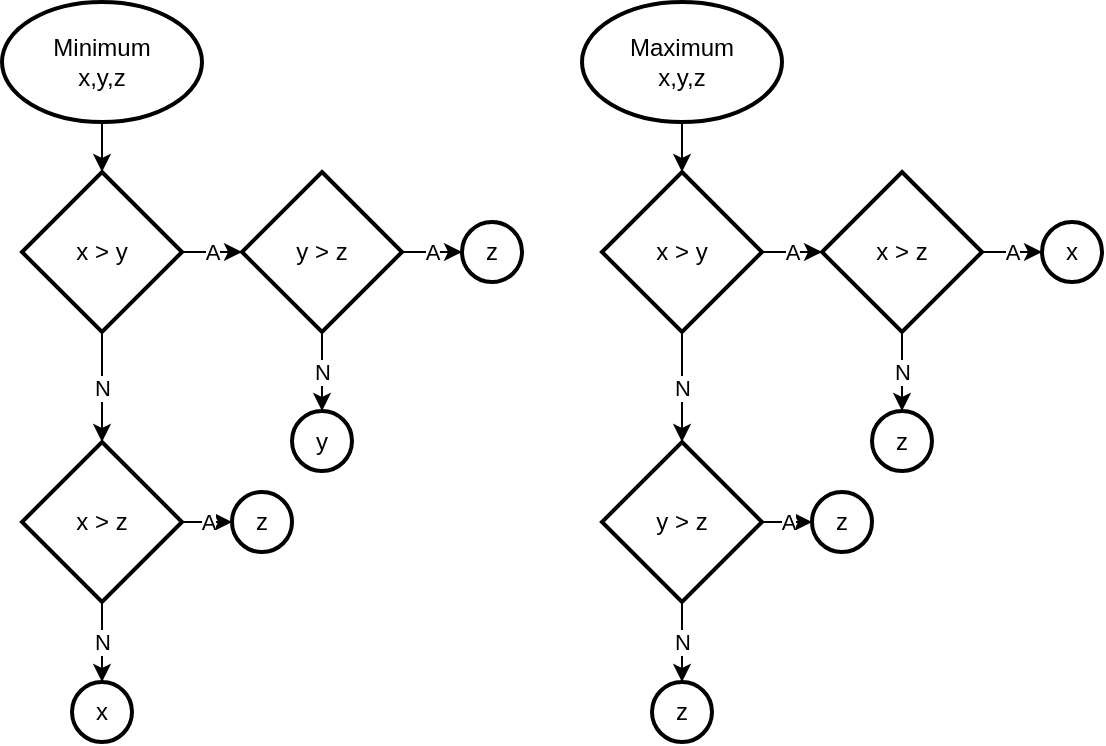 <mxfile version="20.4.0" type="device"><diagram id="C5RBs43oDa-KdzZeNtuy" name="Page-1"><mxGraphModel dx="957" dy="547" grid="1" gridSize="10" guides="1" tooltips="1" connect="1" arrows="1" fold="1" page="1" pageScale="1" pageWidth="827" pageHeight="1169" math="0" shadow="0"><root><mxCell id="WIyWlLk6GJQsqaUBKTNV-0"/><mxCell id="WIyWlLk6GJQsqaUBKTNV-1" parent="WIyWlLk6GJQsqaUBKTNV-0"/><mxCell id="VHNQuqdNMA1AErJRRVuN-2" value="" style="edgeStyle=orthogonalEdgeStyle;rounded=0;orthogonalLoop=1;jettySize=auto;html=1;" edge="1" parent="WIyWlLk6GJQsqaUBKTNV-1" source="VHNQuqdNMA1AErJRRVuN-0" target="VHNQuqdNMA1AErJRRVuN-1"><mxGeometry relative="1" as="geometry"/></mxCell><mxCell id="VHNQuqdNMA1AErJRRVuN-0" value="Minimum&lt;br&gt;x,y,z" style="strokeWidth=2;html=1;shape=mxgraph.flowchart.start_1;whiteSpace=wrap;" vertex="1" parent="WIyWlLk6GJQsqaUBKTNV-1"><mxGeometry x="360" y="380" width="100" height="60" as="geometry"/></mxCell><mxCell id="VHNQuqdNMA1AErJRRVuN-4" value="A" style="edgeStyle=orthogonalEdgeStyle;rounded=0;orthogonalLoop=1;jettySize=auto;html=1;" edge="1" parent="WIyWlLk6GJQsqaUBKTNV-1" source="VHNQuqdNMA1AErJRRVuN-1" target="VHNQuqdNMA1AErJRRVuN-3"><mxGeometry relative="1" as="geometry"/></mxCell><mxCell id="VHNQuqdNMA1AErJRRVuN-12" value="N" style="edgeStyle=orthogonalEdgeStyle;rounded=0;orthogonalLoop=1;jettySize=auto;html=1;entryX=0.5;entryY=0;entryDx=0;entryDy=0;" edge="1" parent="WIyWlLk6GJQsqaUBKTNV-1" source="VHNQuqdNMA1AErJRRVuN-1" target="VHNQuqdNMA1AErJRRVuN-11"><mxGeometry relative="1" as="geometry"><mxPoint x="410" y="585" as="targetPoint"/></mxGeometry></mxCell><mxCell id="VHNQuqdNMA1AErJRRVuN-1" value="x &amp;gt; y" style="rhombus;whiteSpace=wrap;html=1;strokeWidth=2;" vertex="1" parent="WIyWlLk6GJQsqaUBKTNV-1"><mxGeometry x="370" y="465" width="80" height="80" as="geometry"/></mxCell><mxCell id="VHNQuqdNMA1AErJRRVuN-6" value="A" style="edgeStyle=orthogonalEdgeStyle;rounded=0;orthogonalLoop=1;jettySize=auto;html=1;" edge="1" parent="WIyWlLk6GJQsqaUBKTNV-1" source="VHNQuqdNMA1AErJRRVuN-3" target="VHNQuqdNMA1AErJRRVuN-5"><mxGeometry relative="1" as="geometry"/></mxCell><mxCell id="VHNQuqdNMA1AErJRRVuN-8" value="N" style="edgeStyle=orthogonalEdgeStyle;rounded=0;orthogonalLoop=1;jettySize=auto;html=1;entryX=0.5;entryY=0;entryDx=0;entryDy=0;" edge="1" parent="WIyWlLk6GJQsqaUBKTNV-1" source="VHNQuqdNMA1AErJRRVuN-3" target="VHNQuqdNMA1AErJRRVuN-7"><mxGeometry relative="1" as="geometry"><mxPoint x="520" y="585" as="targetPoint"/></mxGeometry></mxCell><mxCell id="VHNQuqdNMA1AErJRRVuN-3" value="y &amp;gt; z" style="rhombus;whiteSpace=wrap;html=1;strokeWidth=2;" vertex="1" parent="WIyWlLk6GJQsqaUBKTNV-1"><mxGeometry x="480" y="465" width="80" height="80" as="geometry"/></mxCell><mxCell id="VHNQuqdNMA1AErJRRVuN-5" value="z" style="ellipse;whiteSpace=wrap;html=1;strokeWidth=2;" vertex="1" parent="WIyWlLk6GJQsqaUBKTNV-1"><mxGeometry x="590" y="490" width="30" height="30" as="geometry"/></mxCell><mxCell id="VHNQuqdNMA1AErJRRVuN-7" value="y" style="ellipse;whiteSpace=wrap;html=1;strokeWidth=2;" vertex="1" parent="WIyWlLk6GJQsqaUBKTNV-1"><mxGeometry x="505" y="584.5" width="30" height="30" as="geometry"/></mxCell><mxCell id="VHNQuqdNMA1AErJRRVuN-14" value="A" style="edgeStyle=orthogonalEdgeStyle;rounded=0;orthogonalLoop=1;jettySize=auto;html=1;entryX=0;entryY=0.5;entryDx=0;entryDy=0;" edge="1" parent="WIyWlLk6GJQsqaUBKTNV-1" source="VHNQuqdNMA1AErJRRVuN-11" target="VHNQuqdNMA1AErJRRVuN-15"><mxGeometry relative="1" as="geometry"><mxPoint x="530" y="680" as="targetPoint"/></mxGeometry></mxCell><mxCell id="VHNQuqdNMA1AErJRRVuN-17" value="N" style="edgeStyle=orthogonalEdgeStyle;rounded=0;orthogonalLoop=1;jettySize=auto;html=1;" edge="1" parent="WIyWlLk6GJQsqaUBKTNV-1" source="VHNQuqdNMA1AErJRRVuN-11" target="VHNQuqdNMA1AErJRRVuN-16"><mxGeometry relative="1" as="geometry"/></mxCell><mxCell id="VHNQuqdNMA1AErJRRVuN-11" value="x &amp;gt; z" style="rhombus;whiteSpace=wrap;html=1;strokeWidth=2;" vertex="1" parent="WIyWlLk6GJQsqaUBKTNV-1"><mxGeometry x="370" y="600" width="80" height="80" as="geometry"/></mxCell><mxCell id="VHNQuqdNMA1AErJRRVuN-15" value="z" style="ellipse;whiteSpace=wrap;html=1;strokeWidth=2;" vertex="1" parent="WIyWlLk6GJQsqaUBKTNV-1"><mxGeometry x="475" y="625" width="30" height="30" as="geometry"/></mxCell><mxCell id="VHNQuqdNMA1AErJRRVuN-16" value="x" style="ellipse;whiteSpace=wrap;html=1;strokeWidth=2;" vertex="1" parent="WIyWlLk6GJQsqaUBKTNV-1"><mxGeometry x="395" y="720" width="30" height="30" as="geometry"/></mxCell><mxCell id="VHNQuqdNMA1AErJRRVuN-18" value="" style="edgeStyle=orthogonalEdgeStyle;rounded=0;orthogonalLoop=1;jettySize=auto;html=1;" edge="1" parent="WIyWlLk6GJQsqaUBKTNV-1" source="VHNQuqdNMA1AErJRRVuN-19" target="VHNQuqdNMA1AErJRRVuN-22"><mxGeometry relative="1" as="geometry"/></mxCell><mxCell id="VHNQuqdNMA1AErJRRVuN-19" value="Maximum&lt;br&gt;x,y,z" style="strokeWidth=2;html=1;shape=mxgraph.flowchart.start_1;whiteSpace=wrap;" vertex="1" parent="WIyWlLk6GJQsqaUBKTNV-1"><mxGeometry x="650" y="380" width="100" height="60" as="geometry"/></mxCell><mxCell id="VHNQuqdNMA1AErJRRVuN-20" value="A" style="edgeStyle=orthogonalEdgeStyle;rounded=0;orthogonalLoop=1;jettySize=auto;html=1;" edge="1" parent="WIyWlLk6GJQsqaUBKTNV-1" source="VHNQuqdNMA1AErJRRVuN-22" target="VHNQuqdNMA1AErJRRVuN-25"><mxGeometry relative="1" as="geometry"/></mxCell><mxCell id="VHNQuqdNMA1AErJRRVuN-21" value="N" style="edgeStyle=orthogonalEdgeStyle;rounded=0;orthogonalLoop=1;jettySize=auto;html=1;entryX=0.5;entryY=0;entryDx=0;entryDy=0;" edge="1" parent="WIyWlLk6GJQsqaUBKTNV-1" source="VHNQuqdNMA1AErJRRVuN-22" target="VHNQuqdNMA1AErJRRVuN-30"><mxGeometry relative="1" as="geometry"><mxPoint x="700" y="585" as="targetPoint"/></mxGeometry></mxCell><mxCell id="VHNQuqdNMA1AErJRRVuN-22" value="x &amp;gt; y" style="rhombus;whiteSpace=wrap;html=1;strokeWidth=2;" vertex="1" parent="WIyWlLk6GJQsqaUBKTNV-1"><mxGeometry x="660" y="465" width="80" height="80" as="geometry"/></mxCell><mxCell id="VHNQuqdNMA1AErJRRVuN-23" value="A" style="edgeStyle=orthogonalEdgeStyle;rounded=0;orthogonalLoop=1;jettySize=auto;html=1;" edge="1" parent="WIyWlLk6GJQsqaUBKTNV-1" source="VHNQuqdNMA1AErJRRVuN-25" target="VHNQuqdNMA1AErJRRVuN-26"><mxGeometry relative="1" as="geometry"/></mxCell><mxCell id="VHNQuqdNMA1AErJRRVuN-24" value="N" style="edgeStyle=orthogonalEdgeStyle;rounded=0;orthogonalLoop=1;jettySize=auto;html=1;entryX=0.5;entryY=0;entryDx=0;entryDy=0;" edge="1" parent="WIyWlLk6GJQsqaUBKTNV-1" source="VHNQuqdNMA1AErJRRVuN-25" target="VHNQuqdNMA1AErJRRVuN-27"><mxGeometry relative="1" as="geometry"><mxPoint x="810" y="585" as="targetPoint"/></mxGeometry></mxCell><mxCell id="VHNQuqdNMA1AErJRRVuN-25" value="x &amp;gt; z" style="rhombus;whiteSpace=wrap;html=1;strokeWidth=2;" vertex="1" parent="WIyWlLk6GJQsqaUBKTNV-1"><mxGeometry x="770" y="465" width="80" height="80" as="geometry"/></mxCell><mxCell id="VHNQuqdNMA1AErJRRVuN-26" value="x" style="ellipse;whiteSpace=wrap;html=1;strokeWidth=2;" vertex="1" parent="WIyWlLk6GJQsqaUBKTNV-1"><mxGeometry x="880" y="490" width="30" height="30" as="geometry"/></mxCell><mxCell id="VHNQuqdNMA1AErJRRVuN-27" value="z" style="ellipse;whiteSpace=wrap;html=1;strokeWidth=2;" vertex="1" parent="WIyWlLk6GJQsqaUBKTNV-1"><mxGeometry x="795" y="584.5" width="30" height="30" as="geometry"/></mxCell><mxCell id="VHNQuqdNMA1AErJRRVuN-28" value="A" style="edgeStyle=orthogonalEdgeStyle;rounded=0;orthogonalLoop=1;jettySize=auto;html=1;entryX=0;entryY=0.5;entryDx=0;entryDy=0;" edge="1" parent="WIyWlLk6GJQsqaUBKTNV-1" source="VHNQuqdNMA1AErJRRVuN-30" target="VHNQuqdNMA1AErJRRVuN-31"><mxGeometry relative="1" as="geometry"><mxPoint x="820" y="680" as="targetPoint"/></mxGeometry></mxCell><mxCell id="VHNQuqdNMA1AErJRRVuN-29" value="N" style="edgeStyle=orthogonalEdgeStyle;rounded=0;orthogonalLoop=1;jettySize=auto;html=1;" edge="1" parent="WIyWlLk6GJQsqaUBKTNV-1" source="VHNQuqdNMA1AErJRRVuN-30" target="VHNQuqdNMA1AErJRRVuN-32"><mxGeometry relative="1" as="geometry"/></mxCell><mxCell id="VHNQuqdNMA1AErJRRVuN-30" value="y &amp;gt; z" style="rhombus;whiteSpace=wrap;html=1;strokeWidth=2;" vertex="1" parent="WIyWlLk6GJQsqaUBKTNV-1"><mxGeometry x="660" y="600" width="80" height="80" as="geometry"/></mxCell><mxCell id="VHNQuqdNMA1AErJRRVuN-31" value="z" style="ellipse;whiteSpace=wrap;html=1;strokeWidth=2;" vertex="1" parent="WIyWlLk6GJQsqaUBKTNV-1"><mxGeometry x="765" y="625" width="30" height="30" as="geometry"/></mxCell><mxCell id="VHNQuqdNMA1AErJRRVuN-32" value="z" style="ellipse;whiteSpace=wrap;html=1;strokeWidth=2;" vertex="1" parent="WIyWlLk6GJQsqaUBKTNV-1"><mxGeometry x="685" y="720" width="30" height="30" as="geometry"/></mxCell></root></mxGraphModel></diagram></mxfile>